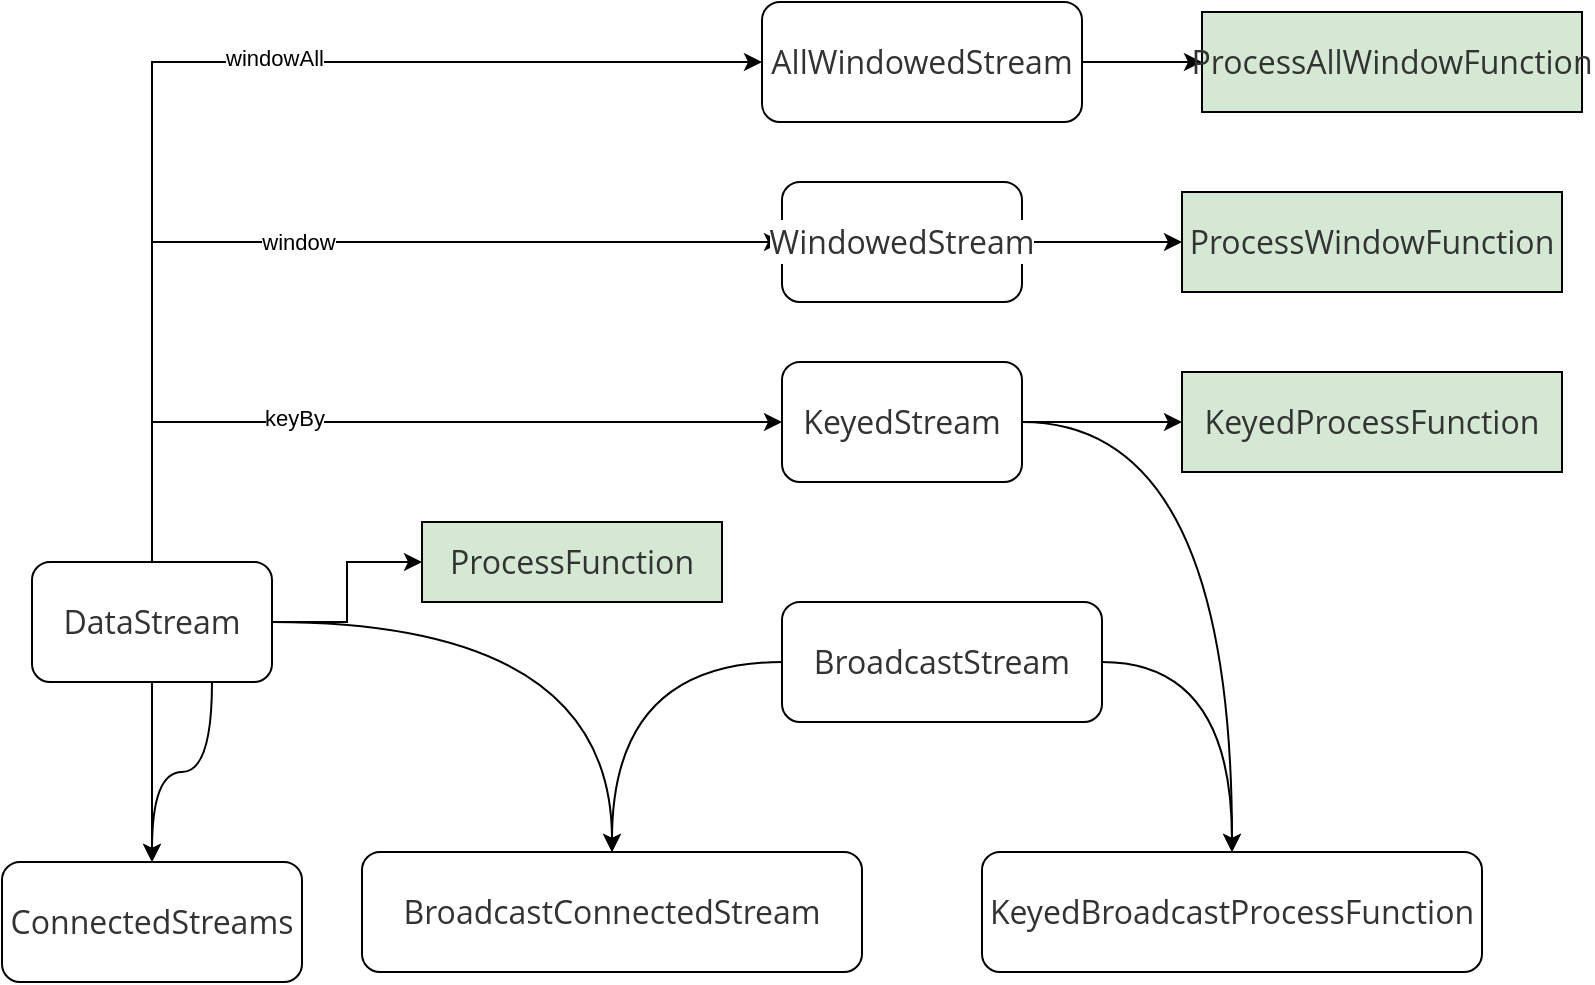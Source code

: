 <mxfile version="27.2.0">
  <diagram name="第 1 页" id="700i1c7fOfJC0uIgooza">
    <mxGraphModel dx="1104" dy="883" grid="1" gridSize="10" guides="1" tooltips="1" connect="1" arrows="1" fold="1" page="1" pageScale="1" pageWidth="827" pageHeight="1169" math="0" shadow="0">
      <root>
        <mxCell id="0" />
        <mxCell id="1" parent="0" />
        <mxCell id="dK5d3HkFo_gg-FZk3Kwn-11" value="" style="edgeStyle=orthogonalEdgeStyle;rounded=0;orthogonalLoop=1;jettySize=auto;html=1;curved=1;" edge="1" parent="1" source="YXj8AyzEQjbcFUg-LPdd-1" target="dK5d3HkFo_gg-FZk3Kwn-10">
          <mxGeometry relative="1" as="geometry" />
        </mxCell>
        <mxCell id="dK5d3HkFo_gg-FZk3Kwn-12" style="edgeStyle=orthogonalEdgeStyle;rounded=0;orthogonalLoop=1;jettySize=auto;html=1;exitX=0.75;exitY=1;exitDx=0;exitDy=0;entryX=0.5;entryY=0;entryDx=0;entryDy=0;curved=1;" edge="1" parent="1" source="YXj8AyzEQjbcFUg-LPdd-1" target="dK5d3HkFo_gg-FZk3Kwn-10">
          <mxGeometry relative="1" as="geometry" />
        </mxCell>
        <mxCell id="dK5d3HkFo_gg-FZk3Kwn-13" style="edgeStyle=orthogonalEdgeStyle;rounded=0;orthogonalLoop=1;jettySize=auto;html=1;exitX=0.5;exitY=0;exitDx=0;exitDy=0;entryX=0;entryY=0.5;entryDx=0;entryDy=0;" edge="1" parent="1" source="YXj8AyzEQjbcFUg-LPdd-1" target="YXj8AyzEQjbcFUg-LPdd-4">
          <mxGeometry relative="1" as="geometry" />
        </mxCell>
        <mxCell id="dK5d3HkFo_gg-FZk3Kwn-15" value="window" style="edgeLabel;html=1;align=center;verticalAlign=middle;resizable=0;points=[];" vertex="1" connectable="0" parent="dK5d3HkFo_gg-FZk3Kwn-13">
          <mxGeometry x="-0.019" relative="1" as="geometry">
            <mxPoint as="offset" />
          </mxGeometry>
        </mxCell>
        <mxCell id="dK5d3HkFo_gg-FZk3Kwn-14" style="edgeStyle=orthogonalEdgeStyle;rounded=0;orthogonalLoop=1;jettySize=auto;html=1;exitX=0.5;exitY=0;exitDx=0;exitDy=0;entryX=0;entryY=0.5;entryDx=0;entryDy=0;" edge="1" parent="1" source="YXj8AyzEQjbcFUg-LPdd-1" target="YXj8AyzEQjbcFUg-LPdd-2">
          <mxGeometry relative="1" as="geometry" />
        </mxCell>
        <mxCell id="dK5d3HkFo_gg-FZk3Kwn-16" value="keyBy" style="edgeLabel;html=1;align=center;verticalAlign=middle;resizable=0;points=[];" vertex="1" connectable="0" parent="dK5d3HkFo_gg-FZk3Kwn-14">
          <mxGeometry x="-0.268" y="2" relative="1" as="geometry">
            <mxPoint as="offset" />
          </mxGeometry>
        </mxCell>
        <mxCell id="dK5d3HkFo_gg-FZk3Kwn-17" style="edgeStyle=orthogonalEdgeStyle;rounded=0;orthogonalLoop=1;jettySize=auto;html=1;exitX=0.5;exitY=0;exitDx=0;exitDy=0;entryX=0;entryY=0.5;entryDx=0;entryDy=0;" edge="1" parent="1" source="YXj8AyzEQjbcFUg-LPdd-1" target="YXj8AyzEQjbcFUg-LPdd-6">
          <mxGeometry relative="1" as="geometry" />
        </mxCell>
        <mxCell id="dK5d3HkFo_gg-FZk3Kwn-18" value="windowAll" style="edgeLabel;html=1;align=center;verticalAlign=middle;resizable=0;points=[];" vertex="1" connectable="0" parent="dK5d3HkFo_gg-FZk3Kwn-17">
          <mxGeometry x="0.121" y="2" relative="1" as="geometry">
            <mxPoint as="offset" />
          </mxGeometry>
        </mxCell>
        <mxCell id="dK5d3HkFo_gg-FZk3Kwn-29" style="edgeStyle=orthogonalEdgeStyle;rounded=0;orthogonalLoop=1;jettySize=auto;html=1;exitX=1;exitY=0.5;exitDx=0;exitDy=0;entryX=0;entryY=0.5;entryDx=0;entryDy=0;" edge="1" parent="1" source="YXj8AyzEQjbcFUg-LPdd-1" target="dK5d3HkFo_gg-FZk3Kwn-27">
          <mxGeometry relative="1" as="geometry" />
        </mxCell>
        <mxCell id="YXj8AyzEQjbcFUg-LPdd-1" value="&lt;span style=&quot;caret-color: rgb(0, 122, 255); color: rgb(51, 51, 51); font-family: &amp;quot;Open Sans&amp;quot;, &amp;quot;Clear Sans&amp;quot;, &amp;quot;Helvetica Neue&amp;quot;, Helvetica, Arial, &amp;quot;Segoe UI Emoji&amp;quot;, sans-serif; font-size: 16px; orphans: 4; text-align: start; white-space-collapse: preserve; background-color: rgb(255, 255, 255);&quot;&gt;DataStream&lt;/span&gt;" style="rounded=1;whiteSpace=wrap;html=1;" parent="1" vertex="1">
          <mxGeometry x="85" y="380" width="120" height="60" as="geometry" />
        </mxCell>
        <mxCell id="dK5d3HkFo_gg-FZk3Kwn-8" style="edgeStyle=orthogonalEdgeStyle;rounded=0;orthogonalLoop=1;jettySize=auto;html=1;exitX=1;exitY=0.5;exitDx=0;exitDy=0;curved=1;" edge="1" parent="1" source="YXj8AyzEQjbcFUg-LPdd-2" target="dK5d3HkFo_gg-FZk3Kwn-6">
          <mxGeometry relative="1" as="geometry" />
        </mxCell>
        <mxCell id="dK5d3HkFo_gg-FZk3Kwn-20" value="" style="edgeStyle=orthogonalEdgeStyle;rounded=0;orthogonalLoop=1;jettySize=auto;html=1;" edge="1" parent="1" source="YXj8AyzEQjbcFUg-LPdd-2">
          <mxGeometry relative="1" as="geometry">
            <mxPoint x="660" y="310" as="targetPoint" />
          </mxGeometry>
        </mxCell>
        <mxCell id="YXj8AyzEQjbcFUg-LPdd-2" value="&lt;span style=&quot;caret-color: rgb(0, 122, 255); color: rgb(51, 51, 51); font-family: &amp;quot;Open Sans&amp;quot;, &amp;quot;Clear Sans&amp;quot;, &amp;quot;Helvetica Neue&amp;quot;, Helvetica, Arial, &amp;quot;Segoe UI Emoji&amp;quot;, sans-serif; font-size: 16px; orphans: 4; text-align: start; white-space-collapse: preserve; background-color: rgb(255, 255, 255);&quot;&gt;KeyedStream&lt;/span&gt;" style="rounded=1;whiteSpace=wrap;html=1;" parent="1" vertex="1">
          <mxGeometry x="460" y="280" width="120" height="60" as="geometry" />
        </mxCell>
        <mxCell id="dK5d3HkFo_gg-FZk3Kwn-23" style="edgeStyle=orthogonalEdgeStyle;rounded=0;orthogonalLoop=1;jettySize=auto;html=1;exitX=1;exitY=0.5;exitDx=0;exitDy=0;entryX=0;entryY=0.5;entryDx=0;entryDy=0;" edge="1" parent="1" source="YXj8AyzEQjbcFUg-LPdd-4" target="dK5d3HkFo_gg-FZk3Kwn-22">
          <mxGeometry relative="1" as="geometry" />
        </mxCell>
        <mxCell id="YXj8AyzEQjbcFUg-LPdd-4" value="&lt;span style=&quot;caret-color: rgb(0, 122, 255); color: rgb(51, 51, 51); font-family: &amp;quot;Open Sans&amp;quot;, &amp;quot;Clear Sans&amp;quot;, &amp;quot;Helvetica Neue&amp;quot;, Helvetica, Arial, &amp;quot;Segoe UI Emoji&amp;quot;, sans-serif; font-size: 16px; orphans: 4; text-align: start; white-space-collapse: preserve; background-color: rgb(255, 255, 255);&quot;&gt;WindowedStream&lt;/span&gt;" style="rounded=1;whiteSpace=wrap;html=1;" parent="1" vertex="1">
          <mxGeometry x="460" y="190" width="120" height="60" as="geometry" />
        </mxCell>
        <mxCell id="dK5d3HkFo_gg-FZk3Kwn-26" style="edgeStyle=orthogonalEdgeStyle;rounded=0;orthogonalLoop=1;jettySize=auto;html=1;exitX=1;exitY=0.5;exitDx=0;exitDy=0;entryX=0;entryY=0.5;entryDx=0;entryDy=0;" edge="1" parent="1" source="YXj8AyzEQjbcFUg-LPdd-6" target="dK5d3HkFo_gg-FZk3Kwn-24">
          <mxGeometry relative="1" as="geometry" />
        </mxCell>
        <mxCell id="YXj8AyzEQjbcFUg-LPdd-6" value="&lt;span style=&quot;caret-color: rgb(0, 122, 255); color: rgb(51, 51, 51); font-family: &amp;quot;Open Sans&amp;quot;, &amp;quot;Clear Sans&amp;quot;, &amp;quot;Helvetica Neue&amp;quot;, Helvetica, Arial, &amp;quot;Segoe UI Emoji&amp;quot;, sans-serif; font-size: 16px; orphans: 4; text-align: start; white-space-collapse: preserve; background-color: rgb(255, 255, 255);&quot;&gt;AllWindowedStream&lt;/span&gt;" style="rounded=1;whiteSpace=wrap;html=1;" parent="1" vertex="1">
          <mxGeometry x="450" y="100" width="160" height="60" as="geometry" />
        </mxCell>
        <mxCell id="dK5d3HkFo_gg-FZk3Kwn-5" style="edgeStyle=orthogonalEdgeStyle;rounded=0;orthogonalLoop=1;jettySize=auto;html=1;exitX=0;exitY=0.5;exitDx=0;exitDy=0;entryX=0.5;entryY=0;entryDx=0;entryDy=0;curved=1;" edge="1" parent="1" source="dK5d3HkFo_gg-FZk3Kwn-1" target="dK5d3HkFo_gg-FZk3Kwn-3">
          <mxGeometry relative="1" as="geometry" />
        </mxCell>
        <mxCell id="dK5d3HkFo_gg-FZk3Kwn-9" style="edgeStyle=orthogonalEdgeStyle;rounded=0;orthogonalLoop=1;jettySize=auto;html=1;exitX=1;exitY=0.5;exitDx=0;exitDy=0;entryX=0.5;entryY=0;entryDx=0;entryDy=0;curved=1;" edge="1" parent="1" source="dK5d3HkFo_gg-FZk3Kwn-1" target="dK5d3HkFo_gg-FZk3Kwn-6">
          <mxGeometry relative="1" as="geometry" />
        </mxCell>
        <mxCell id="dK5d3HkFo_gg-FZk3Kwn-1" value="&lt;span style=&quot;caret-color: rgb(0, 122, 255); color: rgb(51, 51, 51); font-family: &amp;quot;Open Sans&amp;quot;, &amp;quot;Clear Sans&amp;quot;, &amp;quot;Helvetica Neue&amp;quot;, Helvetica, Arial, &amp;quot;Segoe UI Emoji&amp;quot;, sans-serif; font-size: 16px; orphans: 4; text-align: start; white-space-collapse: preserve; background-color: rgb(255, 255, 255);&quot;&gt;BroadcastStream&lt;/span&gt;" style="rounded=1;whiteSpace=wrap;html=1;" vertex="1" parent="1">
          <mxGeometry x="460" y="400" width="160" height="60" as="geometry" />
        </mxCell>
        <mxCell id="dK5d3HkFo_gg-FZk3Kwn-3" value="&lt;span style=&quot;caret-color: rgb(0, 122, 255); color: rgb(51, 51, 51); font-family: &amp;quot;Open Sans&amp;quot;, &amp;quot;Clear Sans&amp;quot;, &amp;quot;Helvetica Neue&amp;quot;, Helvetica, Arial, &amp;quot;Segoe UI Emoji&amp;quot;, sans-serif; font-size: 16px; orphans: 4; text-align: start; white-space-collapse: preserve; background-color: rgb(255, 255, 255);&quot;&gt;BroadcastConnectedStream&lt;/span&gt;" style="rounded=1;whiteSpace=wrap;html=1;" vertex="1" parent="1">
          <mxGeometry x="250" y="525" width="250" height="60" as="geometry" />
        </mxCell>
        <mxCell id="dK5d3HkFo_gg-FZk3Kwn-4" style="edgeStyle=orthogonalEdgeStyle;rounded=0;orthogonalLoop=1;jettySize=auto;html=1;exitX=1;exitY=0.5;exitDx=0;exitDy=0;entryX=0.5;entryY=0;entryDx=0;entryDy=0;curved=1;" edge="1" parent="1" source="YXj8AyzEQjbcFUg-LPdd-1" target="dK5d3HkFo_gg-FZk3Kwn-3">
          <mxGeometry relative="1" as="geometry" />
        </mxCell>
        <mxCell id="dK5d3HkFo_gg-FZk3Kwn-6" value="&lt;span style=&quot;caret-color: rgb(0, 122, 255); color: rgb(51, 51, 51); font-family: &amp;quot;Open Sans&amp;quot;, &amp;quot;Clear Sans&amp;quot;, &amp;quot;Helvetica Neue&amp;quot;, Helvetica, Arial, &amp;quot;Segoe UI Emoji&amp;quot;, sans-serif; font-size: 16px; orphans: 4; text-align: start; white-space-collapse: preserve; background-color: rgb(255, 255, 255);&quot;&gt;KeyedBroadcastProcessFunction&lt;/span&gt;" style="rounded=1;whiteSpace=wrap;html=1;" vertex="1" parent="1">
          <mxGeometry x="560" y="525" width="250" height="60" as="geometry" />
        </mxCell>
        <mxCell id="dK5d3HkFo_gg-FZk3Kwn-10" value="&lt;span style=&quot;caret-color: rgb(0, 122, 255); color: rgb(51, 51, 51); font-family: &amp;quot;Open Sans&amp;quot;, &amp;quot;Clear Sans&amp;quot;, &amp;quot;Helvetica Neue&amp;quot;, Helvetica, Arial, &amp;quot;Segoe UI Emoji&amp;quot;, sans-serif; font-size: 16px; orphans: 4; text-align: start; white-space-collapse: preserve; background-color: rgb(255, 255, 255);&quot;&gt;ConnectedStreams&lt;/span&gt;" style="whiteSpace=wrap;html=1;rounded=1;" vertex="1" parent="1">
          <mxGeometry x="70" y="530" width="150" height="60" as="geometry" />
        </mxCell>
        <mxCell id="dK5d3HkFo_gg-FZk3Kwn-21" value="&lt;span style=&quot;caret-color: rgb(0, 122, 255); color: rgb(51, 51, 51); font-family: &amp;quot;Open Sans&amp;quot;, &amp;quot;Clear Sans&amp;quot;, &amp;quot;Helvetica Neue&amp;quot;, Helvetica, Arial, &amp;quot;Segoe UI Emoji&amp;quot;, sans-serif; font-size: 16px; orphans: 4; text-align: start; white-space-collapse: preserve;&quot;&gt;KeyedProcessFunction&lt;/span&gt;" style="rounded=0;whiteSpace=wrap;html=1;fillColor=#d5e8d4;strokeColor=default;glass=0;labelBackgroundColor=none;" vertex="1" parent="1">
          <mxGeometry x="660" y="285" width="190" height="50" as="geometry" />
        </mxCell>
        <mxCell id="dK5d3HkFo_gg-FZk3Kwn-22" value="&lt;span style=&quot;caret-color: rgb(0, 122, 255); color: rgb(51, 51, 51); font-family: &amp;quot;Open Sans&amp;quot;, &amp;quot;Clear Sans&amp;quot;, &amp;quot;Helvetica Neue&amp;quot;, Helvetica, Arial, &amp;quot;Segoe UI Emoji&amp;quot;, sans-serif; font-size: 16px; orphans: 4; text-align: start; white-space-collapse: preserve;&quot;&gt;ProcessWindowFunction&lt;/span&gt;" style="rounded=0;whiteSpace=wrap;html=1;fillColor=#d5e8d4;strokeColor=default;glass=0;labelBackgroundColor=none;" vertex="1" parent="1">
          <mxGeometry x="660" y="195" width="190" height="50" as="geometry" />
        </mxCell>
        <mxCell id="dK5d3HkFo_gg-FZk3Kwn-24" value="&lt;span style=&quot;caret-color: rgb(0, 122, 255); color: rgb(51, 51, 51); font-family: &amp;quot;Open Sans&amp;quot;, &amp;quot;Clear Sans&amp;quot;, &amp;quot;Helvetica Neue&amp;quot;, Helvetica, Arial, &amp;quot;Segoe UI Emoji&amp;quot;, sans-serif; font-size: 16px; orphans: 4; text-align: start; white-space-collapse: preserve;&quot;&gt;ProcessAllWindowFunction&lt;/span&gt;" style="rounded=0;whiteSpace=wrap;html=1;fillColor=#d5e8d4;strokeColor=default;glass=0;labelBackgroundColor=none;" vertex="1" parent="1">
          <mxGeometry x="670" y="105" width="190" height="50" as="geometry" />
        </mxCell>
        <mxCell id="dK5d3HkFo_gg-FZk3Kwn-27" value="&lt;span style=&quot;caret-color: rgb(0, 122, 255); color: rgb(51, 51, 51); font-family: &amp;quot;Open Sans&amp;quot;, &amp;quot;Clear Sans&amp;quot;, &amp;quot;Helvetica Neue&amp;quot;, Helvetica, Arial, &amp;quot;Segoe UI Emoji&amp;quot;, sans-serif; font-size: 16px; orphans: 4; text-align: start; white-space-collapse: preserve;&quot;&gt;ProcessFunction&lt;/span&gt;" style="rounded=0;whiteSpace=wrap;html=1;fillColor=#d5e8d4;strokeColor=default;glass=0;labelBackgroundColor=none;" vertex="1" parent="1">
          <mxGeometry x="280" y="360" width="150" height="40" as="geometry" />
        </mxCell>
      </root>
    </mxGraphModel>
  </diagram>
</mxfile>
